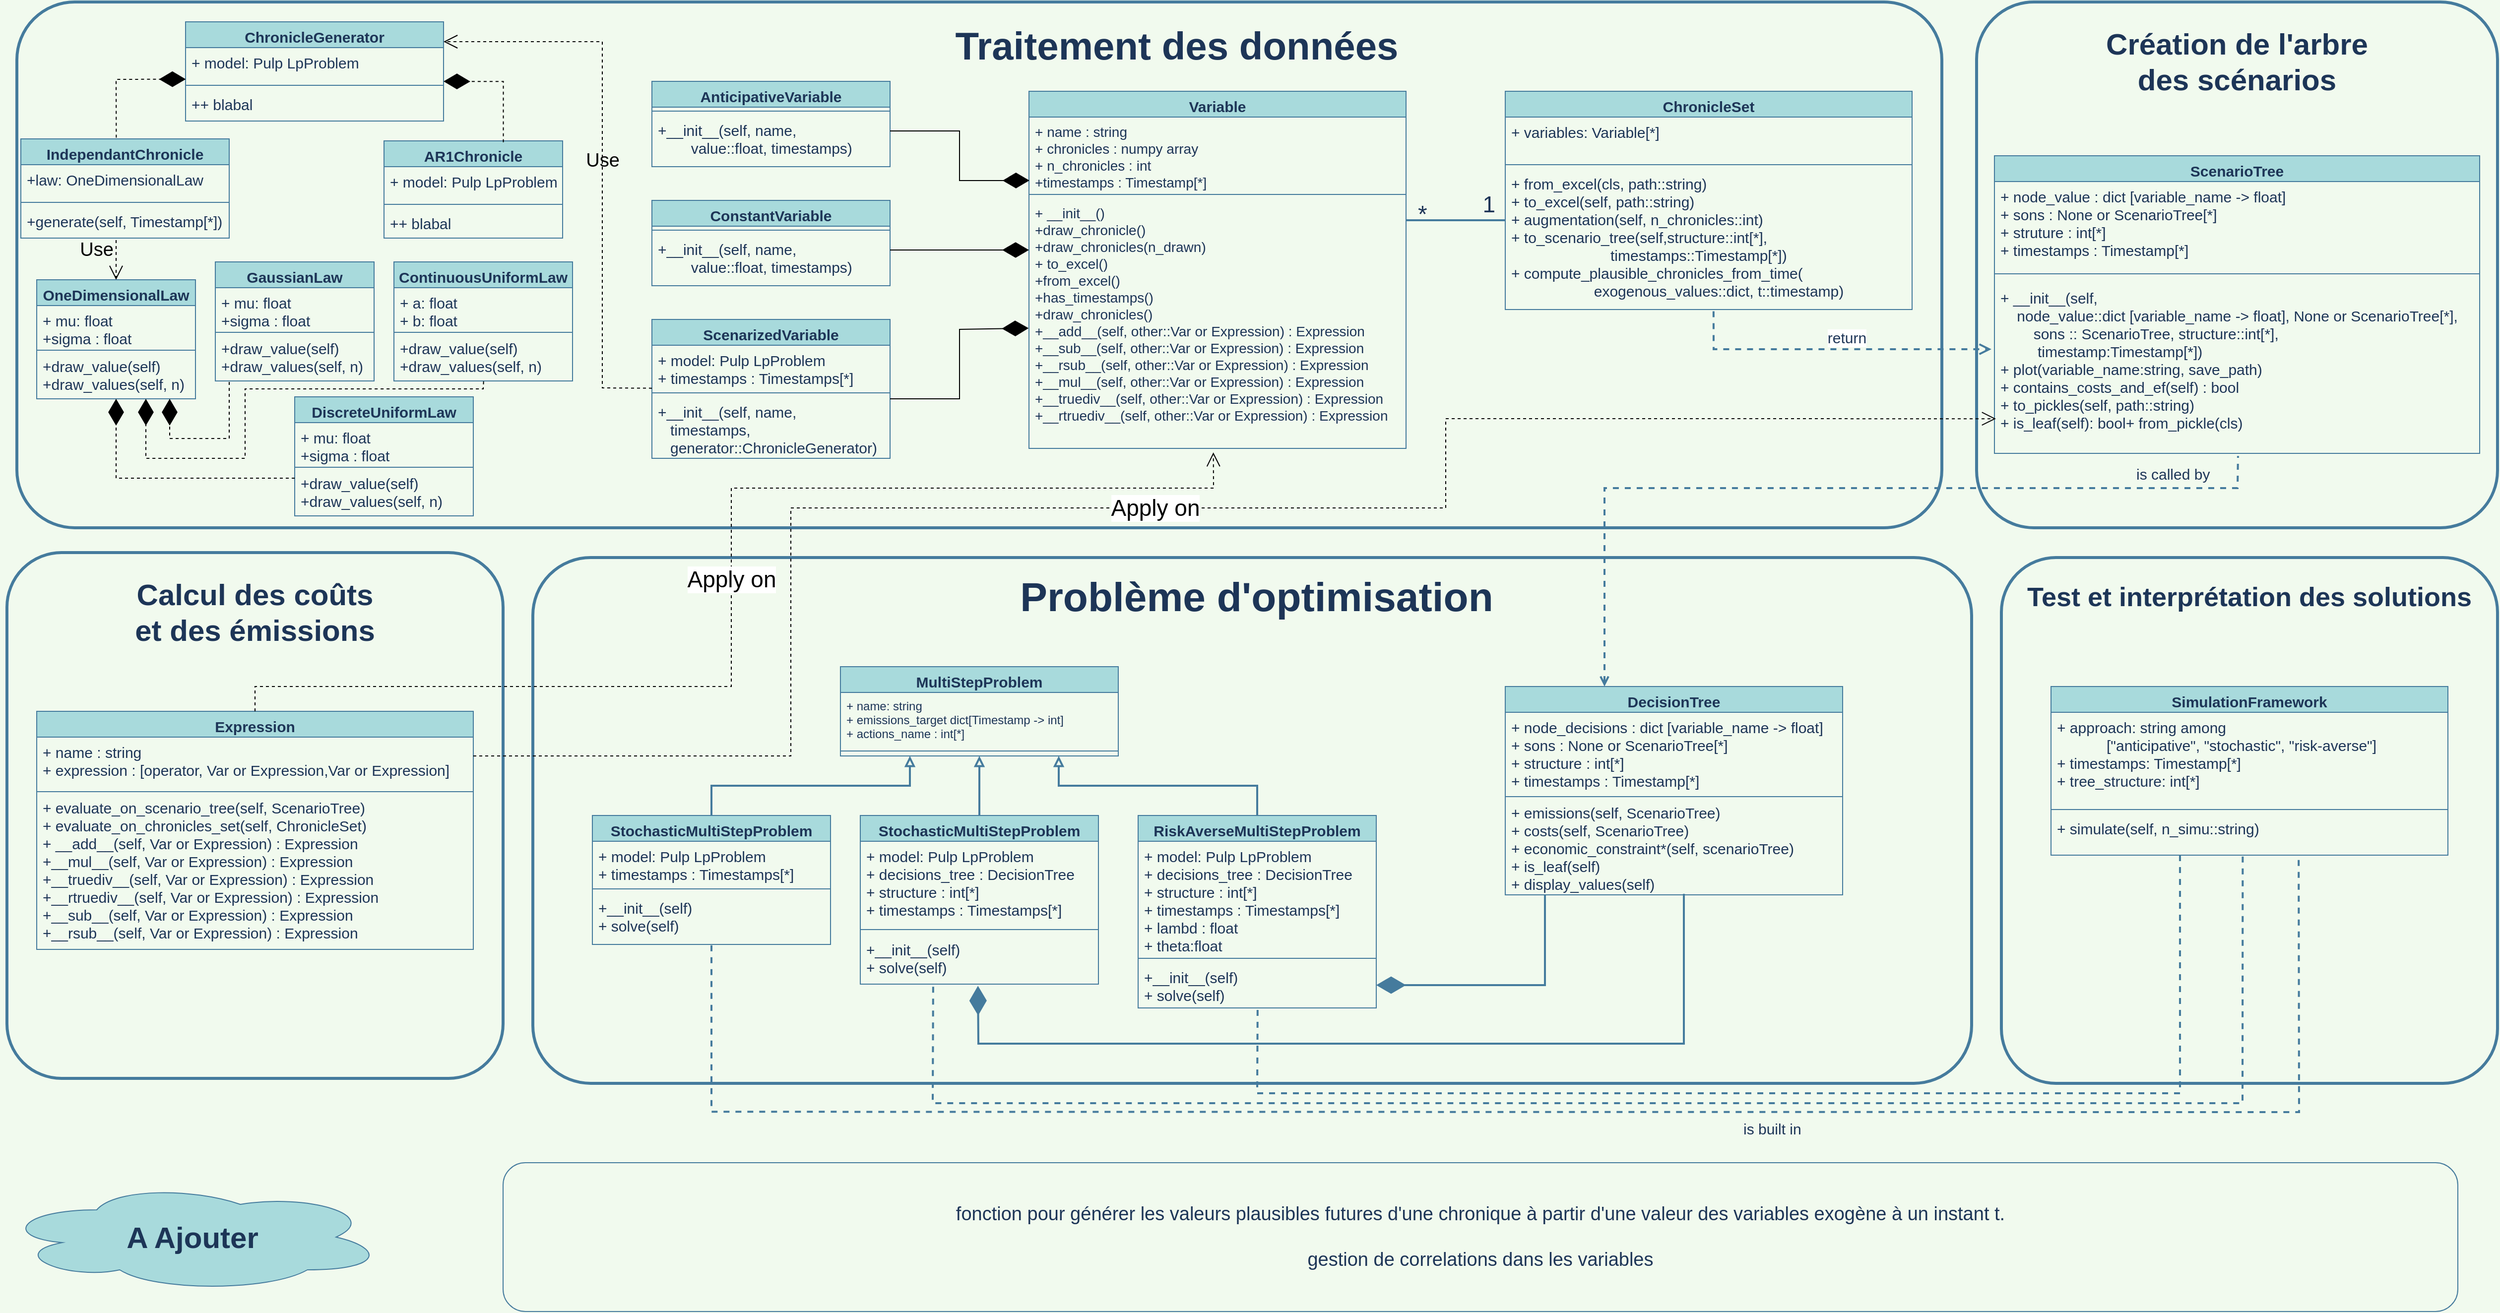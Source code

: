 <mxfile version="20.5.1" type="github">
  <diagram id="YrPUMRgpWzm4Fn-pUq0T" name="Page-1">
    <mxGraphModel dx="4069" dy="1553" grid="1" gridSize="10" guides="1" tooltips="1" connect="1" arrows="1" fold="1" page="1" pageScale="1" pageWidth="827" pageHeight="1169" background="#F1FAEE" math="0" shadow="0">
      <root>
        <mxCell id="0" />
        <mxCell id="1" parent="0" />
        <mxCell id="xvB01QNVO9UyKIm5b7mx-99" value="&lt;div style=&quot;font-size: 19px;&quot;&gt;&lt;font style=&quot;font-size: 19px;&quot;&gt;fonction pour générer les valeurs plausibles futures d&#39;une chronique à partir d&#39;une valeur des variables exogène à un instant t.&lt;/font&gt;&lt;/div&gt;&lt;div style=&quot;font-size: 19px;&quot;&gt;&lt;font style=&quot;font-size: 19px;&quot;&gt;&lt;br&gt;&lt;/font&gt;&lt;/div&gt;&lt;div style=&quot;font-size: 19px;&quot;&gt;&lt;font style=&quot;font-size: 19px;&quot;&gt;gestion de correlations dans les variables&lt;br&gt;&lt;/font&gt;&lt;/div&gt;" style="rounded=1;whiteSpace=wrap;html=1;strokeColor=#457B9D;fontSize=15;fontColor=#1D3557;fillColor=none;" parent="1" vertex="1">
          <mxGeometry x="-1140" y="1210" width="1970" height="150" as="geometry" />
        </mxCell>
        <mxCell id="xvB01QNVO9UyKIm5b7mx-77" value="" style="rounded=1;whiteSpace=wrap;html=1;arcSize=11;connectable=0;allowArrows=0;strokeWidth=3;fillColor=none;strokeColor=#457B9D;pointerEvents=0;fontColor=#1D3557;" parent="1" vertex="1">
          <mxGeometry x="-1640" y="595" width="500" height="530" as="geometry" />
        </mxCell>
        <mxCell id="xvB01QNVO9UyKIm5b7mx-73" value="" style="rounded=1;whiteSpace=wrap;html=1;arcSize=11;connectable=0;allowArrows=0;strokeWidth=3;fillColor=none;strokeColor=#457B9D;pointerEvents=0;fontColor=#1D3557;" parent="1" vertex="1">
          <mxGeometry x="-1630" y="40" width="1940" height="530" as="geometry" />
        </mxCell>
        <mxCell id="xvB01QNVO9UyKIm5b7mx-2" value="Variable" style="swimlane;fontStyle=1;align=center;verticalAlign=top;childLayout=stackLayout;horizontal=1;startSize=26;horizontalStack=0;resizeParent=1;resizeParentMax=0;resizeLast=0;collapsible=1;marginBottom=0;fillColor=#A8DADC;strokeColor=#457B9D;fontColor=#1D3557;fontSize=15;" parent="1" vertex="1">
          <mxGeometry x="-610" y="130" width="380" height="360" as="geometry" />
        </mxCell>
        <mxCell id="xvB01QNVO9UyKIm5b7mx-3" value="+ name : string&#xa;+ chronicles : numpy array&#xa;+ n_chronicles : int&#xa;+timestamps : Timestamp[*]&#xa;&#xa;&#xa;" style="text;strokeColor=none;fillColor=none;align=left;verticalAlign=top;spacingLeft=4;spacingRight=4;overflow=hidden;rotatable=0;points=[[0,0.5],[1,0.5]];portConstraint=eastwest;fontSize=14;fontColor=#1D3557;" parent="xvB01QNVO9UyKIm5b7mx-2" vertex="1">
          <mxGeometry y="26" width="380" height="74" as="geometry" />
        </mxCell>
        <mxCell id="xvB01QNVO9UyKIm5b7mx-4" value="" style="line;strokeWidth=1;fillColor=none;align=left;verticalAlign=middle;spacingTop=-1;spacingLeft=3;spacingRight=3;rotatable=0;labelPosition=right;points=[];portConstraint=eastwest;strokeColor=#457B9D;fontColor=#1D3557;labelBackgroundColor=#F1FAEE;" parent="xvB01QNVO9UyKIm5b7mx-2" vertex="1">
          <mxGeometry y="100" width="380" height="8" as="geometry" />
        </mxCell>
        <mxCell id="xvB01QNVO9UyKIm5b7mx-5" value="+ __init__()&#xa;+draw_chronicle()&#xa;+draw_chronicles(n_drawn)&#xa;+ to_excel()&#xa;+from_excel()&#xa;+has_timestamps()&#xa;+draw_chronicles()&#xa;+__add__(self, other::Var or Expression) : Expression&#xa;+__sub__(self, other::Var or Expression) : Expression&#xa;+__rsub__(self, other::Var or Expression) : Expression&#xa;+__mul__(self, other::Var or Expression) : Expression&#xa;+__truediv__(self, other::Var or Expression) : Expression&#xa;+__rtruediv__(self, other::Var or Expression) : Expression&#xa;" style="text;strokeColor=none;fillColor=none;align=left;verticalAlign=top;spacingLeft=4;spacingRight=4;overflow=hidden;rotatable=0;points=[[0,0.5],[1,0.5]];portConstraint=eastwest;fontSize=14;fontColor=#1D3557;" parent="xvB01QNVO9UyKIm5b7mx-2" vertex="1">
          <mxGeometry y="108" width="380" height="252" as="geometry" />
        </mxCell>
        <mxCell id="xvB01QNVO9UyKIm5b7mx-10" value="ScenarioTree" style="swimlane;fontStyle=1;align=center;verticalAlign=top;childLayout=stackLayout;horizontal=1;startSize=26;horizontalStack=0;resizeParent=1;resizeParentMax=0;resizeLast=0;collapsible=1;marginBottom=0;fillColor=#A8DADC;strokeColor=#457B9D;fontColor=#1D3557;fontSize=15;" parent="1" vertex="1">
          <mxGeometry x="363" y="195" width="489" height="300" as="geometry" />
        </mxCell>
        <mxCell id="xvB01QNVO9UyKIm5b7mx-11" value="+ node_value : dict [variable_name -&gt; float]&#xa;+ sons : None or ScenarioTree[*]&#xa;+ struture : int[*]&#xa;+ timestamps : Timestamp[*]&#xa;&#xa;&#xa;" style="text;strokeColor=none;fillColor=none;align=left;verticalAlign=top;spacingLeft=4;spacingRight=4;overflow=hidden;rotatable=0;points=[[0,0.5],[1,0.5]];portConstraint=eastwest;fontColor=#1D3557;fontSize=15;" parent="xvB01QNVO9UyKIm5b7mx-10" vertex="1">
          <mxGeometry y="26" width="489" height="84" as="geometry" />
        </mxCell>
        <mxCell id="xvB01QNVO9UyKIm5b7mx-12" value="" style="line;strokeWidth=1;fillColor=none;align=left;verticalAlign=middle;spacingTop=-1;spacingLeft=3;spacingRight=3;rotatable=0;labelPosition=right;points=[];portConstraint=eastwest;strokeColor=#457B9D;fontColor=#1D3557;labelBackgroundColor=#F1FAEE;" parent="xvB01QNVO9UyKIm5b7mx-10" vertex="1">
          <mxGeometry y="110" width="489" height="18" as="geometry" />
        </mxCell>
        <mxCell id="xvB01QNVO9UyKIm5b7mx-13" value="+ __init__(self, &#xa;    node_value::dict [variable_name -&gt; float], None or ScenarioTree[*],&#xa;        sons :: ScenarioTree, structure::int[*],&#xa;         timestamp:Timestamp[*])&#xa;+ plot(variable_name:string, save_path)&#xa;+ contains_costs_and_ef(self) : bool&#xa;+ to_pickles(self, path::string)&#xa;+ is_leaf(self): bool+ from_pickle(cls)&#xa;" style="text;strokeColor=none;fillColor=none;align=left;verticalAlign=top;spacingLeft=4;spacingRight=4;overflow=hidden;rotatable=0;points=[[0,0.5],[1,0.5]];portConstraint=eastwest;fontColor=#1D3557;fontSize=15;" parent="xvB01QNVO9UyKIm5b7mx-10" vertex="1">
          <mxGeometry y="128" width="489" height="172" as="geometry" />
        </mxCell>
        <mxCell id="xvB01QNVO9UyKIm5b7mx-32" value="Expression" style="swimlane;fontStyle=1;align=center;verticalAlign=top;childLayout=stackLayout;horizontal=1;startSize=26;horizontalStack=0;resizeParent=1;resizeParentMax=0;resizeLast=0;collapsible=1;marginBottom=0;fillColor=#A8DADC;strokeColor=#457B9D;fontColor=#1D3557;fontSize=15;" parent="1" vertex="1">
          <mxGeometry x="-1610" y="755" width="440" height="240" as="geometry" />
        </mxCell>
        <mxCell id="xvB01QNVO9UyKIm5b7mx-33" value="+ name : string&#xa;+ expression : [operator, Var or Expression,Var or Expression]" style="text;strokeColor=none;fillColor=none;align=left;verticalAlign=top;spacingLeft=4;spacingRight=4;overflow=hidden;rotatable=0;points=[[0,0.5],[1,0.5]];portConstraint=eastwest;fontColor=#1D3557;fontSize=15;" parent="xvB01QNVO9UyKIm5b7mx-32" vertex="1">
          <mxGeometry y="26" width="440" height="54" as="geometry" />
        </mxCell>
        <mxCell id="xvB01QNVO9UyKIm5b7mx-34" value="" style="line;strokeWidth=1;fillColor=none;align=left;verticalAlign=middle;spacingTop=-1;spacingLeft=3;spacingRight=3;rotatable=0;labelPosition=right;points=[];portConstraint=eastwest;strokeColor=#457B9D;fontColor=#1D3557;labelBackgroundColor=#F1FAEE;" parent="xvB01QNVO9UyKIm5b7mx-32" vertex="1">
          <mxGeometry y="80" width="440" height="2" as="geometry" />
        </mxCell>
        <mxCell id="xvB01QNVO9UyKIm5b7mx-35" value="+ evaluate_on_scenario_tree(self, ScenarioTree)&#xa;+ evaluate_on_chronicles_set(self, ChronicleSet)&#xa;+ __add__(self, Var or Expression) : Expression&#xa;+__mul__(self, Var or Expression) : Expression&#xa;+__truediv__(self, Var or Expression) : Expression&#xa;+__rtruediv__(self, Var or Expression) : Expression&#xa;+__sub__(self, Var or Expression) : Expression&#xa;+__rsub__(self, Var or Expression) : Expression&#xa;&#xa;&#xa;&#xa;" style="text;strokeColor=none;fillColor=none;align=left;verticalAlign=top;spacingLeft=4;spacingRight=4;overflow=hidden;rotatable=0;points=[[0,0.5],[1,0.5]];portConstraint=eastwest;fontColor=#1D3557;fontSize=15;" parent="xvB01QNVO9UyKIm5b7mx-32" vertex="1">
          <mxGeometry y="82" width="440" height="158" as="geometry" />
        </mxCell>
        <mxCell id="xvB01QNVO9UyKIm5b7mx-41" value="ChronicleSet" style="swimlane;fontStyle=1;align=center;verticalAlign=top;childLayout=stackLayout;horizontal=1;startSize=26;horizontalStack=0;resizeParent=1;resizeParentMax=0;resizeLast=0;collapsible=1;marginBottom=0;fillColor=#A8DADC;strokeColor=#457B9D;fontColor=#1D3557;fontSize=15;" parent="1" vertex="1">
          <mxGeometry x="-130" y="130" width="410" height="220" as="geometry" />
        </mxCell>
        <mxCell id="xvB01QNVO9UyKIm5b7mx-42" value="+ variables: Variable[*]" style="text;strokeColor=none;fillColor=none;align=left;verticalAlign=top;spacingLeft=4;spacingRight=4;overflow=hidden;rotatable=0;points=[[0,0.5],[1,0.5]];portConstraint=eastwest;fontColor=#1D3557;fontSize=15;" parent="xvB01QNVO9UyKIm5b7mx-41" vertex="1">
          <mxGeometry y="26" width="410" height="44" as="geometry" />
        </mxCell>
        <mxCell id="xvB01QNVO9UyKIm5b7mx-43" value="" style="line;strokeWidth=1;fillColor=none;align=left;verticalAlign=middle;spacingTop=-1;spacingLeft=3;spacingRight=3;rotatable=0;labelPosition=right;points=[];portConstraint=eastwest;strokeColor=#457B9D;fontColor=#1D3557;labelBackgroundColor=#F1FAEE;" parent="xvB01QNVO9UyKIm5b7mx-41" vertex="1">
          <mxGeometry y="70" width="410" height="8" as="geometry" />
        </mxCell>
        <mxCell id="xvB01QNVO9UyKIm5b7mx-44" value="+ from_excel(cls, path::string)&#xa;+ to_excel(self, path::string)&#xa;+ augmentation(self, n_chronicles::int)&#xa;+ to_scenario_tree(self,structure::int[*], &#xa;                        timestamps::Timestamp[*])&#xa;+ compute_plausible_chronicles_from_time(&#xa;                    exogenous_values::dict, t::timestamp)&#xa;" style="text;strokeColor=none;fillColor=none;align=left;verticalAlign=top;spacingLeft=4;spacingRight=4;overflow=hidden;rotatable=0;points=[[0,0.5],[1,0.5]];portConstraint=eastwest;fontColor=#1D3557;fontSize=15;" parent="xvB01QNVO9UyKIm5b7mx-41" vertex="1">
          <mxGeometry y="78" width="410" height="142" as="geometry" />
        </mxCell>
        <mxCell id="xvB01QNVO9UyKIm5b7mx-47" value="DecisionTree" style="swimlane;fontStyle=1;align=center;verticalAlign=top;childLayout=stackLayout;horizontal=1;startSize=26;horizontalStack=0;resizeParent=1;resizeParentMax=0;resizeLast=0;collapsible=1;marginBottom=0;fillColor=#A8DADC;strokeColor=#457B9D;fontColor=#1D3557;fontSize=15;" parent="1" vertex="1">
          <mxGeometry x="-130" y="730" width="340" height="210" as="geometry" />
        </mxCell>
        <mxCell id="xvB01QNVO9UyKIm5b7mx-48" value="+ node_decisions : dict [variable_name -&gt; float]&#xa;+ sons : None or ScenarioTree[*]&#xa;+ structure : int[*]&#xa;+ timestamps : Timestamp[*]&#xa;&#xa;&#xa;" style="text;strokeColor=none;fillColor=none;align=left;verticalAlign=top;spacingLeft=4;spacingRight=4;overflow=hidden;rotatable=0;points=[[0,0.5],[1,0.5]];portConstraint=eastwest;fontColor=#1D3557;fontSize=15;" parent="xvB01QNVO9UyKIm5b7mx-47" vertex="1">
          <mxGeometry y="26" width="340" height="84" as="geometry" />
        </mxCell>
        <mxCell id="xvB01QNVO9UyKIm5b7mx-49" value="" style="line;strokeWidth=1;fillColor=none;align=left;verticalAlign=middle;spacingTop=-1;spacingLeft=3;spacingRight=3;rotatable=0;labelPosition=right;points=[];portConstraint=eastwest;strokeColor=#457B9D;fontColor=#1D3557;labelBackgroundColor=#F1FAEE;" parent="xvB01QNVO9UyKIm5b7mx-47" vertex="1">
          <mxGeometry y="110" width="340" height="2" as="geometry" />
        </mxCell>
        <mxCell id="xvB01QNVO9UyKIm5b7mx-50" value="+ emissions(self, ScenarioTree)&#xa;+ costs(self, ScenarioTree)&#xa;+ economic_constraint*(self, scenarioTree)&#xa;+ is_leaf(self)&#xa;+ display_values(self)" style="text;strokeColor=none;fillColor=none;align=left;verticalAlign=top;spacingLeft=4;spacingRight=4;overflow=hidden;rotatable=0;points=[[0,0.5],[1,0.5]];portConstraint=eastwest;fontColor=#1D3557;fontSize=15;" parent="xvB01QNVO9UyKIm5b7mx-47" vertex="1">
          <mxGeometry y="112" width="340" height="98" as="geometry" />
        </mxCell>
        <mxCell id="xvB01QNVO9UyKIm5b7mx-53" value="MultiStepProblem" style="swimlane;fontStyle=1;align=center;verticalAlign=top;childLayout=stackLayout;horizontal=1;startSize=26;horizontalStack=0;resizeParent=1;resizeParentMax=0;resizeLast=0;collapsible=1;marginBottom=0;fillColor=#A8DADC;strokeColor=#457B9D;fontColor=#1D3557;fontSize=15;" parent="1" vertex="1">
          <mxGeometry x="-800" y="710" width="280" height="90" as="geometry" />
        </mxCell>
        <mxCell id="xvB01QNVO9UyKIm5b7mx-54" value="+ name: string&#xa;+ emissions_target dict[Timestamp -&gt; int]&#xa;+ actions_name : int[*]&#xa;&#xa;" style="text;strokeColor=none;fillColor=none;align=left;verticalAlign=top;spacingLeft=4;spacingRight=4;overflow=hidden;rotatable=0;points=[[0,0.5],[1,0.5]];portConstraint=eastwest;fontColor=#1D3557;" parent="xvB01QNVO9UyKIm5b7mx-53" vertex="1">
          <mxGeometry y="26" width="280" height="54" as="geometry" />
        </mxCell>
        <mxCell id="xvB01QNVO9UyKIm5b7mx-55" value="" style="line;strokeWidth=1;fillColor=none;align=left;verticalAlign=middle;spacingTop=-1;spacingLeft=3;spacingRight=3;rotatable=0;labelPosition=right;points=[];portConstraint=eastwest;strokeColor=#457B9D;fontColor=#1D3557;labelBackgroundColor=#F1FAEE;" parent="xvB01QNVO9UyKIm5b7mx-53" vertex="1">
          <mxGeometry y="80" width="280" height="10" as="geometry" />
        </mxCell>
        <mxCell id="xvB01QNVO9UyKIm5b7mx-57" value="StochasticMultiStepProblem" style="swimlane;fontStyle=1;align=center;verticalAlign=top;childLayout=stackLayout;horizontal=1;startSize=26;horizontalStack=0;resizeParent=1;resizeParentMax=0;resizeLast=0;collapsible=1;marginBottom=0;fillColor=#A8DADC;strokeColor=#457B9D;fontColor=#1D3557;fontSize=15;" parent="1" vertex="1">
          <mxGeometry x="-1050" y="860" width="240" height="130" as="geometry" />
        </mxCell>
        <mxCell id="xvB01QNVO9UyKIm5b7mx-58" value="+ model: Pulp LpProblem&#xa;+ timestamps : Timestamps[*]" style="text;strokeColor=none;fillColor=none;align=left;verticalAlign=top;spacingLeft=4;spacingRight=4;overflow=hidden;rotatable=0;points=[[0,0.5],[1,0.5]];portConstraint=eastwest;fontColor=#1D3557;fontSize=15;" parent="xvB01QNVO9UyKIm5b7mx-57" vertex="1">
          <mxGeometry y="26" width="240" height="44" as="geometry" />
        </mxCell>
        <mxCell id="xvB01QNVO9UyKIm5b7mx-59" value="" style="line;strokeWidth=1;fillColor=none;align=left;verticalAlign=middle;spacingTop=-1;spacingLeft=3;spacingRight=3;rotatable=0;labelPosition=right;points=[];portConstraint=eastwest;strokeColor=#457B9D;fontColor=#1D3557;labelBackgroundColor=#F1FAEE;" parent="xvB01QNVO9UyKIm5b7mx-57" vertex="1">
          <mxGeometry y="70" width="240" height="8" as="geometry" />
        </mxCell>
        <mxCell id="xvB01QNVO9UyKIm5b7mx-60" value="+__init__(self)&#xa;+ solve(self)&#xa;&#xa;&#xa;" style="text;strokeColor=none;fillColor=none;align=left;verticalAlign=top;spacingLeft=4;spacingRight=4;overflow=hidden;rotatable=0;points=[[0,0.5],[1,0.5]];portConstraint=eastwest;fontColor=#1D3557;fontSize=15;" parent="xvB01QNVO9UyKIm5b7mx-57" vertex="1">
          <mxGeometry y="78" width="240" height="52" as="geometry" />
        </mxCell>
        <mxCell id="xvB01QNVO9UyKIm5b7mx-61" value="StochasticMultiStepProblem" style="swimlane;fontStyle=1;align=center;verticalAlign=top;childLayout=stackLayout;horizontal=1;startSize=26;horizontalStack=0;resizeParent=1;resizeParentMax=0;resizeLast=0;collapsible=1;marginBottom=0;fillColor=#A8DADC;strokeColor=#457B9D;fontColor=#1D3557;fontSize=15;" parent="1" vertex="1">
          <mxGeometry x="-780" y="860" width="240" height="170" as="geometry" />
        </mxCell>
        <mxCell id="xvB01QNVO9UyKIm5b7mx-62" value="+ model: Pulp LpProblem&#xa;+ decisions_tree : DecisionTree&#xa;+ structure : int[*]&#xa;+ timestamps : Timestamps[*]&#xa;&#xa;" style="text;strokeColor=none;fillColor=none;align=left;verticalAlign=top;spacingLeft=4;spacingRight=4;overflow=hidden;rotatable=0;points=[[0,0.5],[1,0.5]];portConstraint=eastwest;fontColor=#1D3557;fontSize=15;" parent="xvB01QNVO9UyKIm5b7mx-61" vertex="1">
          <mxGeometry y="26" width="240" height="84" as="geometry" />
        </mxCell>
        <mxCell id="xvB01QNVO9UyKIm5b7mx-63" value="" style="line;strokeWidth=1;fillColor=none;align=left;verticalAlign=middle;spacingTop=-1;spacingLeft=3;spacingRight=3;rotatable=0;labelPosition=right;points=[];portConstraint=eastwest;strokeColor=#457B9D;fontColor=#1D3557;labelBackgroundColor=#F1FAEE;" parent="xvB01QNVO9UyKIm5b7mx-61" vertex="1">
          <mxGeometry y="110" width="240" height="10" as="geometry" />
        </mxCell>
        <mxCell id="xvB01QNVO9UyKIm5b7mx-64" value="+__init__(self)&#xa;+ solve(self)&#xa;" style="text;strokeColor=none;fillColor=none;align=left;verticalAlign=top;spacingLeft=4;spacingRight=4;overflow=hidden;rotatable=0;points=[[0,0.5],[1,0.5]];portConstraint=eastwest;fontColor=#1D3557;fontSize=15;" parent="xvB01QNVO9UyKIm5b7mx-61" vertex="1">
          <mxGeometry y="120" width="240" height="50" as="geometry" />
        </mxCell>
        <mxCell id="xvB01QNVO9UyKIm5b7mx-65" value="RiskAverseMultiStepProblem" style="swimlane;fontStyle=1;align=center;verticalAlign=top;childLayout=stackLayout;horizontal=1;startSize=26;horizontalStack=0;resizeParent=1;resizeParentMax=0;resizeLast=0;collapsible=1;marginBottom=0;fillColor=#A8DADC;strokeColor=#457B9D;fontColor=#1D3557;fontSize=15;" parent="1" vertex="1">
          <mxGeometry x="-500" y="860" width="240" height="194" as="geometry" />
        </mxCell>
        <mxCell id="xvB01QNVO9UyKIm5b7mx-66" value="+ model: Pulp LpProblem&#xa;+ decisions_tree : DecisionTree&#xa;+ structure : int[*]&#xa;+ timestamps : Timestamps[*]&#xa;+ lambd : float&#xa;+ theta:float&#xa;&#xa;&#xa;&#xa;&#xa;" style="text;strokeColor=none;fillColor=none;align=left;verticalAlign=top;spacingLeft=4;spacingRight=4;overflow=hidden;rotatable=0;points=[[0,0.5],[1,0.5]];portConstraint=eastwest;fontColor=#1D3557;fontSize=15;" parent="xvB01QNVO9UyKIm5b7mx-65" vertex="1">
          <mxGeometry y="26" width="240" height="114" as="geometry" />
        </mxCell>
        <mxCell id="xvB01QNVO9UyKIm5b7mx-67" value="" style="line;strokeWidth=1;fillColor=none;align=left;verticalAlign=middle;spacingTop=-1;spacingLeft=3;spacingRight=3;rotatable=0;labelPosition=right;points=[];portConstraint=eastwest;strokeColor=#457B9D;fontColor=#1D3557;labelBackgroundColor=#F1FAEE;" parent="xvB01QNVO9UyKIm5b7mx-65" vertex="1">
          <mxGeometry y="140" width="240" height="8" as="geometry" />
        </mxCell>
        <mxCell id="xvB01QNVO9UyKIm5b7mx-68" value="+__init__(self)&#xa;+ solve(self)&#xa;&#xa;&#xa;&#xa;&#xa;" style="text;strokeColor=none;fillColor=none;align=left;verticalAlign=top;spacingLeft=4;spacingRight=4;overflow=hidden;rotatable=0;points=[[0,0.5],[1,0.5]];portConstraint=eastwest;fontColor=#1D3557;fontSize=15;" parent="xvB01QNVO9UyKIm5b7mx-65" vertex="1">
          <mxGeometry y="148" width="240" height="46" as="geometry" />
        </mxCell>
        <mxCell id="xvB01QNVO9UyKIm5b7mx-69" value="SimulationFramework" style="swimlane;fontStyle=1;align=center;verticalAlign=top;childLayout=stackLayout;horizontal=1;startSize=26;horizontalStack=0;resizeParent=1;resizeParentMax=0;resizeLast=0;collapsible=1;marginBottom=0;fillColor=#A8DADC;strokeColor=#457B9D;fontColor=#1D3557;fontSize=15;" parent="1" vertex="1">
          <mxGeometry x="420" y="730" width="400" height="170" as="geometry" />
        </mxCell>
        <mxCell id="xvB01QNVO9UyKIm5b7mx-70" value="+ approach: string among &#xa;            [&quot;anticipative&quot;, &quot;stochastic&quot;, &quot;risk-averse&quot;]&#xa;+ timestamps: Timestamp[*]&#xa;+ tree_structure: int[*] &#xa;" style="text;strokeColor=none;fillColor=none;align=left;verticalAlign=top;spacingLeft=4;spacingRight=4;overflow=hidden;rotatable=0;points=[[0,0.5],[1,0.5]];portConstraint=eastwest;fontColor=#1D3557;fontSize=15;" parent="xvB01QNVO9UyKIm5b7mx-69" vertex="1">
          <mxGeometry y="26" width="400" height="94" as="geometry" />
        </mxCell>
        <mxCell id="xvB01QNVO9UyKIm5b7mx-71" value="" style="line;strokeWidth=1;fillColor=none;align=left;verticalAlign=middle;spacingTop=-1;spacingLeft=3;spacingRight=3;rotatable=0;labelPosition=right;points=[];portConstraint=eastwest;strokeColor=#457B9D;fontColor=#1D3557;labelBackgroundColor=#F1FAEE;" parent="xvB01QNVO9UyKIm5b7mx-69" vertex="1">
          <mxGeometry y="120" width="400" height="8" as="geometry" />
        </mxCell>
        <mxCell id="xvB01QNVO9UyKIm5b7mx-72" value="+ simulate(self, n_simu::string)&#xa;" style="text;strokeColor=none;fillColor=none;align=left;verticalAlign=top;spacingLeft=4;spacingRight=4;overflow=hidden;rotatable=0;points=[[0,0.5],[1,0.5]];portConstraint=eastwest;fontColor=#1D3557;fontSize=15;" parent="xvB01QNVO9UyKIm5b7mx-69" vertex="1">
          <mxGeometry y="128" width="400" height="42" as="geometry" />
        </mxCell>
        <mxCell id="xvB01QNVO9UyKIm5b7mx-74" value="&lt;font style=&quot;font-size: 39px;&quot;&gt;&lt;b&gt;&lt;font style=&quot;font-size: 39px;&quot;&gt;Traitement des données&lt;/font&gt;&lt;/b&gt;&lt;/font&gt;" style="text;html=1;strokeColor=none;fillColor=none;align=center;verticalAlign=middle;whiteSpace=wrap;rounded=0;strokeWidth=3;fontColor=#1D3557;" parent="1" vertex="1">
          <mxGeometry x="-1026" y="70" width="1130" height="30" as="geometry" />
        </mxCell>
        <mxCell id="xvB01QNVO9UyKIm5b7mx-75" value="" style="rounded=1;whiteSpace=wrap;html=1;arcSize=11;connectable=0;allowArrows=0;strokeWidth=3;fillColor=none;strokeColor=#457B9D;pointerEvents=0;fontColor=#1D3557;" parent="1" vertex="1">
          <mxGeometry x="345" y="40" width="525" height="530" as="geometry" />
        </mxCell>
        <mxCell id="xvB01QNVO9UyKIm5b7mx-76" value="&lt;div style=&quot;font-size: 30px;&quot;&gt;&lt;font style=&quot;font-size: 30px;&quot;&gt;&lt;b&gt;&lt;font style=&quot;font-size: 30px;&quot;&gt;Création de l&#39;arbre&lt;/font&gt;&lt;/b&gt;&lt;/font&gt;&lt;/div&gt;&lt;div style=&quot;font-size: 30px;&quot;&gt;&lt;font style=&quot;font-size: 30px;&quot;&gt;&lt;b&gt;&lt;font style=&quot;font-size: 30px;&quot;&gt;des scénarios&lt;br&gt;&lt;/font&gt;&lt;/b&gt;&lt;/font&gt;&lt;/div&gt;" style="text;html=1;strokeColor=none;fillColor=none;align=center;verticalAlign=middle;whiteSpace=wrap;rounded=0;strokeWidth=3;fontColor=#1D3557;" parent="1" vertex="1">
          <mxGeometry x="345" y="60" width="525" height="80" as="geometry" />
        </mxCell>
        <mxCell id="xvB01QNVO9UyKIm5b7mx-78" value="&lt;div&gt;&lt;font style=&quot;font-size: 30px;&quot;&gt;&lt;b&gt;Calcul des coûts &lt;br&gt;&lt;/b&gt;&lt;/font&gt;&lt;/div&gt;&lt;div&gt;&lt;font style=&quot;font-size: 30px;&quot;&gt;&lt;b&gt;et des émissions&lt;/b&gt;&lt;/font&gt;&lt;/div&gt;" style="text;html=1;strokeColor=none;fillColor=none;align=center;verticalAlign=middle;whiteSpace=wrap;rounded=0;strokeWidth=3;fontColor=#1D3557;" parent="1" vertex="1">
          <mxGeometry x="-1640" y="615" width="500" height="80" as="geometry" />
        </mxCell>
        <mxCell id="xvB01QNVO9UyKIm5b7mx-79" value="" style="rounded=1;whiteSpace=wrap;html=1;arcSize=11;connectable=0;allowArrows=0;strokeWidth=3;fillColor=none;strokeColor=#457B9D;pointerEvents=0;fontColor=#1D3557;" parent="1" vertex="1">
          <mxGeometry x="-1110" y="600" width="1450" height="530" as="geometry" />
        </mxCell>
        <mxCell id="xvB01QNVO9UyKIm5b7mx-80" value="&lt;div style=&quot;font-size: 41px;&quot;&gt;&lt;font style=&quot;font-size: 41px;&quot;&gt;&lt;b&gt;&lt;font style=&quot;font-size: 41px;&quot;&gt;Problème d&#39;optimisation&lt;br&gt;&lt;/font&gt;&lt;/b&gt;&lt;/font&gt;&lt;/div&gt;" style="text;html=1;strokeColor=none;fillColor=none;align=center;verticalAlign=middle;whiteSpace=wrap;rounded=0;strokeWidth=3;fontColor=#1D3557;" parent="1" vertex="1">
          <mxGeometry x="-1100" y="600" width="1438.5" height="80" as="geometry" />
        </mxCell>
        <mxCell id="xvB01QNVO9UyKIm5b7mx-81" value="" style="rounded=1;whiteSpace=wrap;html=1;arcSize=11;connectable=0;allowArrows=0;strokeWidth=3;fillColor=none;strokeColor=#457B9D;pointerEvents=0;fontColor=#1D3557;" parent="1" vertex="1">
          <mxGeometry x="370" y="600" width="500" height="530" as="geometry" />
        </mxCell>
        <mxCell id="xvB01QNVO9UyKIm5b7mx-86" value="&lt;font style=&quot;font-size: 27px;&quot;&gt;&lt;b&gt;Test et interprétation des solutions&lt;/b&gt;&lt;/font&gt;" style="text;html=1;strokeColor=none;fillColor=none;align=center;verticalAlign=middle;whiteSpace=wrap;rounded=0;strokeWidth=3;fontColor=#1D3557;" parent="1" vertex="1">
          <mxGeometry x="370" y="600" width="500" height="80" as="geometry" />
        </mxCell>
        <mxCell id="xvB01QNVO9UyKIm5b7mx-95" value="&lt;font style=&quot;font-size: 30px;&quot;&gt;&lt;b&gt;A Ajouter&lt;/b&gt;&lt;/font&gt;" style="ellipse;shape=cloud;whiteSpace=wrap;html=1;strokeColor=#457B9D;fontSize=15;fontColor=#1D3557;fillColor=#A8DADC;" parent="1" vertex="1">
          <mxGeometry x="-1646" y="1230" width="386" height="110" as="geometry" />
        </mxCell>
        <mxCell id="xvB01QNVO9UyKIm5b7mx-119" value="" style="endArrow=block;html=1;rounded=0;strokeColor=#457B9D;fontSize=15;fontColor=#1D3557;fillColor=#A8DADC;entryX=0.25;entryY=1;entryDx=0;entryDy=0;endFill=0;strokeWidth=2;" parent="1" target="xvB01QNVO9UyKIm5b7mx-53" edge="1">
          <mxGeometry width="50" height="50" relative="1" as="geometry">
            <mxPoint x="-930" y="860" as="sourcePoint" />
            <mxPoint x="-880" y="810" as="targetPoint" />
            <Array as="points">
              <mxPoint x="-930" y="830" />
              <mxPoint x="-730" y="830" />
            </Array>
          </mxGeometry>
        </mxCell>
        <mxCell id="xvB01QNVO9UyKIm5b7mx-121" value="" style="endArrow=block;html=1;rounded=0;strokeColor=#457B9D;fontSize=15;fontColor=#1D3557;fillColor=#A8DADC;entryX=0.5;entryY=1;entryDx=0;entryDy=0;endFill=0;strokeWidth=2;" parent="1" target="xvB01QNVO9UyKIm5b7mx-53" edge="1">
          <mxGeometry width="50" height="50" relative="1" as="geometry">
            <mxPoint x="-660" y="860" as="sourcePoint" />
            <mxPoint x="-610" y="810" as="targetPoint" />
          </mxGeometry>
        </mxCell>
        <mxCell id="xvB01QNVO9UyKIm5b7mx-122" value="" style="endArrow=block;html=1;rounded=0;strokeColor=#457B9D;fontSize=15;fontColor=#1D3557;fillColor=#A8DADC;entryX=0.25;entryY=1;entryDx=0;entryDy=0;endFill=0;strokeWidth=2;" parent="1" edge="1">
          <mxGeometry width="50" height="50" relative="1" as="geometry">
            <mxPoint x="-380" y="860" as="sourcePoint" />
            <mxPoint x="-580" y="800" as="targetPoint" />
            <Array as="points">
              <mxPoint x="-380" y="830" />
              <mxPoint x="-580" y="830" />
            </Array>
          </mxGeometry>
        </mxCell>
        <mxCell id="xvB01QNVO9UyKIm5b7mx-125" value="&lt;div align=&quot;center&quot;&gt;&lt;span style=&quot;background-color: transparent;&quot;&gt;return&lt;/span&gt;&lt;/div&gt;" style="html=1;verticalAlign=bottom;endArrow=open;dashed=1;endSize=8;rounded=0;strokeColor=#457B9D;strokeWidth=2;fontSize=15;fontColor=#1D3557;fillColor=#A8DADC;exitX=0.512;exitY=1.012;exitDx=0;exitDy=0;exitPerimeter=0;endFill=1;startFill=1;align=center;" parent="1" source="xvB01QNVO9UyKIm5b7mx-44" edge="1">
          <mxGeometry x="0.083" relative="1" as="geometry">
            <mxPoint x="660" y="650" as="sourcePoint" />
            <mxPoint x="360" y="390" as="targetPoint" />
            <Array as="points">
              <mxPoint x="80" y="390" />
            </Array>
            <mxPoint as="offset" />
          </mxGeometry>
        </mxCell>
        <mxCell id="xvB01QNVO9UyKIm5b7mx-130" value="" style="endArrow=none;html=1;edgeStyle=orthogonalEdgeStyle;rounded=0;labelBackgroundColor=none;strokeColor=#457B9D;strokeWidth=2;fontSize=15;fontColor=#1D3557;fillColor=#A8DADC;" parent="1" edge="1">
          <mxGeometry relative="1" as="geometry">
            <mxPoint x="-230" y="260" as="sourcePoint" />
            <mxPoint x="-130" y="260" as="targetPoint" />
          </mxGeometry>
        </mxCell>
        <mxCell id="xvB01QNVO9UyKIm5b7mx-131" value="&lt;font style=&quot;font-size: 24px;&quot;&gt;*&lt;/font&gt;" style="edgeLabel;resizable=0;html=1;align=left;verticalAlign=bottom;strokeColor=#457B9D;fontSize=15;fontColor=#1D3557;fillColor=none;labelBackgroundColor=none;" parent="xvB01QNVO9UyKIm5b7mx-130" connectable="0" vertex="1">
          <mxGeometry x="-1" relative="1" as="geometry">
            <mxPoint x="10" y="10" as="offset" />
          </mxGeometry>
        </mxCell>
        <mxCell id="xvB01QNVO9UyKIm5b7mx-132" value="&lt;font style=&quot;font-size: 23px;&quot;&gt;1&lt;/font&gt;" style="edgeLabel;resizable=0;html=1;align=right;verticalAlign=bottom;strokeColor=#457B9D;fontSize=15;fontColor=#1D3557;fillColor=none;labelBackgroundColor=none;" parent="xvB01QNVO9UyKIm5b7mx-130" connectable="0" vertex="1">
          <mxGeometry x="1" relative="1" as="geometry">
            <mxPoint x="-10" as="offset" />
          </mxGeometry>
        </mxCell>
        <mxCell id="xvB01QNVO9UyKIm5b7mx-144" value="" style="endArrow=none;dashed=1;html=1;rounded=0;labelBackgroundColor=#ffffff;strokeColor=#457B9D;strokeWidth=2;fontSize=9;fontColor=#1D3557;fillColor=#A8DADC;entryX=0.502;entryY=1.015;entryDx=0;entryDy=0;entryPerimeter=0;endFill=0;startArrow=open;startFill=0;" parent="1" target="xvB01QNVO9UyKIm5b7mx-13" edge="1">
          <mxGeometry width="50" height="50" relative="1" as="geometry">
            <mxPoint x="-30" y="730" as="sourcePoint" />
            <mxPoint x="30" y="640" as="targetPoint" />
            <Array as="points">
              <mxPoint x="-30" y="530" />
              <mxPoint x="608" y="530" />
            </Array>
          </mxGeometry>
        </mxCell>
        <mxCell id="xvB01QNVO9UyKIm5b7mx-145" value="is called by" style="text;strokeColor=none;fillColor=none;align=left;verticalAlign=middle;spacingLeft=4;spacingRight=4;overflow=hidden;points=[[0,0.5],[1,0.5]];portConstraint=eastwest;rotatable=0;labelBackgroundColor=none;fontSize=15;fontColor=#1D3557;" parent="1" vertex="1">
          <mxGeometry x="500" y="500" width="100" height="30" as="geometry" />
        </mxCell>
        <mxCell id="xvB01QNVO9UyKIm5b7mx-146" value="" style="endArrow=diamondThin;endFill=1;endSize=24;html=1;rounded=0;labelBackgroundColor=#ffffff;strokeColor=#457B9D;strokeWidth=2;fontSize=15;fontColor=#1D3557;fillColor=#A8DADC;entryX=1;entryY=0.5;entryDx=0;entryDy=0;" parent="1" target="xvB01QNVO9UyKIm5b7mx-68" edge="1">
          <mxGeometry width="160" relative="1" as="geometry">
            <mxPoint x="-90" y="940" as="sourcePoint" />
            <mxPoint x="150" y="970" as="targetPoint" />
            <Array as="points">
              <mxPoint x="-90" y="1031" />
            </Array>
          </mxGeometry>
        </mxCell>
        <mxCell id="xvB01QNVO9UyKIm5b7mx-147" value="" style="endArrow=diamondThin;endFill=1;endSize=24;html=1;rounded=0;labelBackgroundColor=#ffffff;strokeColor=#457B9D;strokeWidth=2;fontSize=15;fontColor=#1D3557;fillColor=#A8DADC;entryX=0.494;entryY=1.034;entryDx=0;entryDy=0;entryPerimeter=0;" parent="1" target="xvB01QNVO9UyKIm5b7mx-64" edge="1">
          <mxGeometry width="160" relative="1" as="geometry">
            <mxPoint x="50" y="939" as="sourcePoint" />
            <mxPoint x="-120" y="1030" as="targetPoint" />
            <Array as="points">
              <mxPoint x="50" y="1090" />
              <mxPoint x="-661" y="1090" />
            </Array>
          </mxGeometry>
        </mxCell>
        <mxCell id="xvB01QNVO9UyKIm5b7mx-149" value="" style="endArrow=none;dashed=1;html=1;rounded=0;labelBackgroundColor=#ffffff;strokeColor=#457B9D;strokeWidth=2;fontSize=15;fontColor=#1D3557;fillColor=#A8DADC;exitX=0.483;exitY=1.032;exitDx=0;exitDy=0;exitPerimeter=0;entryX=0.306;entryY=1.027;entryDx=0;entryDy=0;entryPerimeter=0;" parent="1" source="xvB01QNVO9UyKIm5b7mx-72" target="xvB01QNVO9UyKIm5b7mx-64" edge="1">
          <mxGeometry width="50" height="50" relative="1" as="geometry">
            <mxPoint x="560" y="1130" as="sourcePoint" />
            <mxPoint x="-970" y="1160" as="targetPoint" />
            <Array as="points">
              <mxPoint x="613" y="1150" />
              <mxPoint x="-707" y="1150" />
            </Array>
          </mxGeometry>
        </mxCell>
        <mxCell id="xvB01QNVO9UyKIm5b7mx-150" value="" style="endArrow=none;dashed=1;html=1;rounded=0;labelBackgroundColor=#ffffff;strokeColor=#457B9D;strokeWidth=2;fontSize=15;fontColor=#1D3557;fillColor=#A8DADC;exitX=0.624;exitY=1.115;exitDx=0;exitDy=0;exitPerimeter=0;" parent="1" source="xvB01QNVO9UyKIm5b7mx-72" edge="1">
          <mxGeometry width="50" height="50" relative="1" as="geometry">
            <mxPoint x="613.2" y="900.004" as="sourcePoint" />
            <mxPoint x="-930" y="988.66" as="targetPoint" />
            <Array as="points">
              <mxPoint x="670" y="1159" />
              <mxPoint x="-930" y="1158.66" />
            </Array>
          </mxGeometry>
        </mxCell>
        <mxCell id="xvB01QNVO9UyKIm5b7mx-152" value="" style="endArrow=none;dashed=1;html=1;rounded=0;labelBackgroundColor=#ffffff;strokeColor=#457B9D;strokeWidth=2;fontSize=15;fontColor=#1D3557;fillColor=#A8DADC;exitX=0.325;exitY=1;exitDx=0;exitDy=0;exitPerimeter=0;entryX=0.306;entryY=1.027;entryDx=0;entryDy=0;entryPerimeter=0;" parent="1" source="xvB01QNVO9UyKIm5b7mx-72" edge="1">
          <mxGeometry width="50" height="50" relative="1" as="geometry">
            <mxPoint x="940.2" y="920.004" as="sourcePoint" />
            <mxPoint x="-379.56" y="1050.01" as="targetPoint" />
            <Array as="points">
              <mxPoint x="550" y="1140" />
              <mxPoint x="-380" y="1140" />
            </Array>
          </mxGeometry>
        </mxCell>
        <mxCell id="xvB01QNVO9UyKIm5b7mx-153" value="is built in" style="text;strokeColor=none;fillColor=none;align=left;verticalAlign=middle;spacingLeft=4;spacingRight=4;overflow=hidden;points=[[0,0.5],[1,0.5]];portConstraint=eastwest;rotatable=0;labelBackgroundColor=none;fontSize=15;fontColor=#1D3557;" parent="1" vertex="1">
          <mxGeometry x="104" y="1160" width="80" height="30" as="geometry" />
        </mxCell>
        <mxCell id="4RM4NR4GC0Qe-5DVOWCv-5" value="ConstantVariable" style="swimlane;fontStyle=1;align=center;verticalAlign=top;childLayout=stackLayout;horizontal=1;startSize=26;horizontalStack=0;resizeParent=1;resizeParentMax=0;resizeLast=0;collapsible=1;marginBottom=0;fillColor=#A8DADC;strokeColor=#457B9D;fontColor=#1D3557;fontSize=15;" vertex="1" parent="1">
          <mxGeometry x="-990" y="240" width="240" height="86" as="geometry" />
        </mxCell>
        <mxCell id="4RM4NR4GC0Qe-5DVOWCv-7" value="" style="line;strokeWidth=1;fillColor=none;align=left;verticalAlign=middle;spacingTop=-1;spacingLeft=3;spacingRight=3;rotatable=0;labelPosition=right;points=[];portConstraint=eastwest;strokeColor=#457B9D;fontColor=#1D3557;labelBackgroundColor=#F1FAEE;" vertex="1" parent="4RM4NR4GC0Qe-5DVOWCv-5">
          <mxGeometry y="26" width="240" height="8" as="geometry" />
        </mxCell>
        <mxCell id="4RM4NR4GC0Qe-5DVOWCv-8" value="+__init__(self, name, &#xa;        value::float, timestamps)" style="text;strokeColor=none;fillColor=none;align=left;verticalAlign=top;spacingLeft=4;spacingRight=4;overflow=hidden;rotatable=0;points=[[0,0.5],[1,0.5]];portConstraint=eastwest;fontColor=#1D3557;fontSize=15;" vertex="1" parent="4RM4NR4GC0Qe-5DVOWCv-5">
          <mxGeometry y="34" width="240" height="52" as="geometry" />
        </mxCell>
        <mxCell id="4RM4NR4GC0Qe-5DVOWCv-12" value="AnticipativeVariable" style="swimlane;fontStyle=1;align=center;verticalAlign=top;childLayout=stackLayout;horizontal=1;startSize=26;horizontalStack=0;resizeParent=1;resizeParentMax=0;resizeLast=0;collapsible=1;marginBottom=0;fillColor=#A8DADC;strokeColor=#457B9D;fontColor=#1D3557;fontSize=15;" vertex="1" parent="1">
          <mxGeometry x="-990" y="120" width="240" height="86" as="geometry" />
        </mxCell>
        <mxCell id="4RM4NR4GC0Qe-5DVOWCv-13" value="" style="line;strokeWidth=1;fillColor=none;align=left;verticalAlign=middle;spacingTop=-1;spacingLeft=3;spacingRight=3;rotatable=0;labelPosition=right;points=[];portConstraint=eastwest;strokeColor=#457B9D;fontColor=#1D3557;labelBackgroundColor=#F1FAEE;" vertex="1" parent="4RM4NR4GC0Qe-5DVOWCv-12">
          <mxGeometry y="26" width="240" height="8" as="geometry" />
        </mxCell>
        <mxCell id="4RM4NR4GC0Qe-5DVOWCv-14" value="+__init__(self, name, &#xa;        value::float, timestamps)" style="text;strokeColor=none;fillColor=none;align=left;verticalAlign=top;spacingLeft=4;spacingRight=4;overflow=hidden;rotatable=0;points=[[0,0.5],[1,0.5]];portConstraint=eastwest;fontColor=#1D3557;fontSize=15;" vertex="1" parent="4RM4NR4GC0Qe-5DVOWCv-12">
          <mxGeometry y="34" width="240" height="52" as="geometry" />
        </mxCell>
        <mxCell id="4RM4NR4GC0Qe-5DVOWCv-15" value="ScenarizedVariable" style="swimlane;fontStyle=1;align=center;verticalAlign=top;childLayout=stackLayout;horizontal=1;startSize=26;horizontalStack=0;resizeParent=1;resizeParentMax=0;resizeLast=0;collapsible=1;marginBottom=0;fillColor=#A8DADC;strokeColor=#457B9D;fontColor=#1D3557;fontSize=15;" vertex="1" parent="1">
          <mxGeometry x="-990" y="360" width="240" height="140" as="geometry" />
        </mxCell>
        <mxCell id="4RM4NR4GC0Qe-5DVOWCv-16" value="+ model: Pulp LpProblem&#xa;+ timestamps : Timestamps[*]" style="text;strokeColor=none;fillColor=none;align=left;verticalAlign=top;spacingLeft=4;spacingRight=4;overflow=hidden;rotatable=0;points=[[0,0.5],[1,0.5]];portConstraint=eastwest;fontColor=#1D3557;fontSize=15;" vertex="1" parent="4RM4NR4GC0Qe-5DVOWCv-15">
          <mxGeometry y="26" width="240" height="44" as="geometry" />
        </mxCell>
        <mxCell id="4RM4NR4GC0Qe-5DVOWCv-17" value="" style="line;strokeWidth=1;fillColor=none;align=left;verticalAlign=middle;spacingTop=-1;spacingLeft=3;spacingRight=3;rotatable=0;labelPosition=right;points=[];portConstraint=eastwest;strokeColor=#457B9D;fontColor=#1D3557;labelBackgroundColor=#F1FAEE;" vertex="1" parent="4RM4NR4GC0Qe-5DVOWCv-15">
          <mxGeometry y="70" width="240" height="8" as="geometry" />
        </mxCell>
        <mxCell id="4RM4NR4GC0Qe-5DVOWCv-18" value="+__init__(self, name, &#xa;   timestamps,&#xa;   generator::ChronicleGenerator)" style="text;strokeColor=none;fillColor=none;align=left;verticalAlign=top;spacingLeft=4;spacingRight=4;overflow=hidden;rotatable=0;points=[[0,0.5],[1,0.5]];portConstraint=eastwest;fontColor=#1D3557;fontSize=15;" vertex="1" parent="4RM4NR4GC0Qe-5DVOWCv-15">
          <mxGeometry y="78" width="240" height="62" as="geometry" />
        </mxCell>
        <mxCell id="4RM4NR4GC0Qe-5DVOWCv-22" value="" style="endArrow=diamondThin;endFill=1;endSize=24;html=1;rounded=0;fontSize=23;entryX=-0.001;entryY=0.519;entryDx=0;entryDy=0;entryPerimeter=0;" edge="1" parent="1" target="xvB01QNVO9UyKIm5b7mx-5">
          <mxGeometry width="160" relative="1" as="geometry">
            <mxPoint x="-750" y="440" as="sourcePoint" />
            <mxPoint x="-610" y="250" as="targetPoint" />
            <Array as="points">
              <mxPoint x="-680" y="440" />
              <mxPoint x="-680" y="370" />
            </Array>
          </mxGeometry>
        </mxCell>
        <mxCell id="4RM4NR4GC0Qe-5DVOWCv-24" value="" style="endArrow=diamondThin;endFill=1;endSize=24;html=1;rounded=0;fontSize=23;" edge="1" parent="1">
          <mxGeometry width="160" relative="1" as="geometry">
            <mxPoint x="-750" y="290" as="sourcePoint" />
            <mxPoint x="-610" y="290" as="targetPoint" />
          </mxGeometry>
        </mxCell>
        <mxCell id="4RM4NR4GC0Qe-5DVOWCv-25" value="" style="endArrow=diamondThin;endFill=1;endSize=24;html=1;rounded=0;fontSize=23;entryX=0.001;entryY=0.864;entryDx=0;entryDy=0;entryPerimeter=0;" edge="1" parent="1" target="xvB01QNVO9UyKIm5b7mx-3">
          <mxGeometry width="160" relative="1" as="geometry">
            <mxPoint x="-750.0" y="170" as="sourcePoint" />
            <mxPoint x="-610.0" y="170" as="targetPoint" />
            <Array as="points">
              <mxPoint x="-680" y="170" />
              <mxPoint x="-680" y="220" />
            </Array>
          </mxGeometry>
        </mxCell>
        <mxCell id="4RM4NR4GC0Qe-5DVOWCv-26" value="Apply on" style="endArrow=open;endSize=12;dashed=1;html=1;rounded=0;fontSize=23;exitX=0.5;exitY=0;exitDx=0;exitDy=0;entryX=0.489;entryY=1.016;entryDx=0;entryDy=0;entryPerimeter=0;startFill=1;endFill=1;anchorPointDirection=1;" edge="1" parent="1" source="xvB01QNVO9UyKIm5b7mx-32" target="xvB01QNVO9UyKIm5b7mx-5">
          <mxGeometry width="160" relative="1" as="geometry">
            <mxPoint x="-1410" y="720" as="sourcePoint" />
            <mxPoint x="-860" y="720" as="targetPoint" />
            <Array as="points">
              <mxPoint x="-1390" y="730" />
              <mxPoint x="-910" y="730" />
              <mxPoint x="-910" y="530" />
              <mxPoint x="-424" y="530" />
            </Array>
          </mxGeometry>
        </mxCell>
        <mxCell id="4RM4NR4GC0Qe-5DVOWCv-28" value="Apply on" style="endArrow=open;endSize=12;dashed=1;html=1;rounded=0;fontSize=23;entryX=0.003;entryY=0.797;entryDx=0;entryDy=0;entryPerimeter=0;" edge="1" parent="1" target="xvB01QNVO9UyKIm5b7mx-13">
          <mxGeometry width="160" relative="1" as="geometry">
            <mxPoint x="-1170" y="800" as="sourcePoint" />
            <mxPoint x="430" y="440" as="targetPoint" />
            <Array as="points">
              <mxPoint x="-850" y="800" />
              <mxPoint x="-850" y="550" />
              <mxPoint x="-190" y="550" />
              <mxPoint x="-190" y="460" />
            </Array>
          </mxGeometry>
        </mxCell>
        <mxCell id="4RM4NR4GC0Qe-5DVOWCv-29" value="ChronicleGenerator" style="swimlane;fontStyle=1;align=center;verticalAlign=top;childLayout=stackLayout;horizontal=1;startSize=26;horizontalStack=0;resizeParent=1;resizeParentMax=0;resizeLast=0;collapsible=1;marginBottom=0;fillColor=#A8DADC;strokeColor=#457B9D;fontColor=#1D3557;fontSize=15;" vertex="1" parent="1">
          <mxGeometry x="-1460" y="60" width="260" height="100" as="geometry" />
        </mxCell>
        <mxCell id="4RM4NR4GC0Qe-5DVOWCv-30" value="+ model: Pulp LpProblem" style="text;strokeColor=none;fillColor=none;align=left;verticalAlign=top;spacingLeft=4;spacingRight=4;overflow=hidden;rotatable=0;points=[[0,0.5],[1,0.5]];portConstraint=eastwest;fontColor=#1D3557;fontSize=15;" vertex="1" parent="4RM4NR4GC0Qe-5DVOWCv-29">
          <mxGeometry y="26" width="260" height="34" as="geometry" />
        </mxCell>
        <mxCell id="4RM4NR4GC0Qe-5DVOWCv-31" value="" style="line;strokeWidth=1;fillColor=none;align=left;verticalAlign=middle;spacingTop=-1;spacingLeft=3;spacingRight=3;rotatable=0;labelPosition=right;points=[];portConstraint=eastwest;strokeColor=#457B9D;fontColor=#1D3557;labelBackgroundColor=#F1FAEE;" vertex="1" parent="4RM4NR4GC0Qe-5DVOWCv-29">
          <mxGeometry y="60" width="260" height="8" as="geometry" />
        </mxCell>
        <mxCell id="4RM4NR4GC0Qe-5DVOWCv-32" value="++ blabal" style="text;strokeColor=none;fillColor=none;align=left;verticalAlign=top;spacingLeft=4;spacingRight=4;overflow=hidden;rotatable=0;points=[[0,0.5],[1,0.5]];portConstraint=eastwest;fontColor=#1D3557;fontSize=15;" vertex="1" parent="4RM4NR4GC0Qe-5DVOWCv-29">
          <mxGeometry y="68" width="260" height="32" as="geometry" />
        </mxCell>
        <mxCell id="4RM4NR4GC0Qe-5DVOWCv-33" value="AR1Chronicle" style="swimlane;fontStyle=1;align=center;verticalAlign=top;childLayout=stackLayout;horizontal=1;startSize=26;horizontalStack=0;resizeParent=1;resizeParentMax=0;resizeLast=0;collapsible=1;marginBottom=0;fillColor=#A8DADC;strokeColor=#457B9D;fontColor=#1D3557;fontSize=15;" vertex="1" parent="1">
          <mxGeometry x="-1260" y="180" width="180" height="98" as="geometry" />
        </mxCell>
        <mxCell id="4RM4NR4GC0Qe-5DVOWCv-34" value="+ model: Pulp LpProblem" style="text;strokeColor=none;fillColor=none;align=left;verticalAlign=top;spacingLeft=4;spacingRight=4;overflow=hidden;rotatable=0;points=[[0,0.5],[1,0.5]];portConstraint=eastwest;fontColor=#1D3557;fontSize=15;" vertex="1" parent="4RM4NR4GC0Qe-5DVOWCv-33">
          <mxGeometry y="26" width="180" height="34" as="geometry" />
        </mxCell>
        <mxCell id="4RM4NR4GC0Qe-5DVOWCv-35" value="" style="line;strokeWidth=1;fillColor=none;align=left;verticalAlign=middle;spacingTop=-1;spacingLeft=3;spacingRight=3;rotatable=0;labelPosition=right;points=[];portConstraint=eastwest;strokeColor=#457B9D;fontColor=#1D3557;labelBackgroundColor=#F1FAEE;" vertex="1" parent="4RM4NR4GC0Qe-5DVOWCv-33">
          <mxGeometry y="60" width="180" height="8" as="geometry" />
        </mxCell>
        <mxCell id="4RM4NR4GC0Qe-5DVOWCv-36" value="++ blabal" style="text;strokeColor=none;fillColor=none;align=left;verticalAlign=top;spacingLeft=4;spacingRight=4;overflow=hidden;rotatable=0;points=[[0,0.5],[1,0.5]];portConstraint=eastwest;fontColor=#1D3557;fontSize=15;" vertex="1" parent="4RM4NR4GC0Qe-5DVOWCv-33">
          <mxGeometry y="68" width="180" height="30" as="geometry" />
        </mxCell>
        <mxCell id="4RM4NR4GC0Qe-5DVOWCv-37" value="IndependantChronicle" style="swimlane;fontStyle=1;align=center;verticalAlign=top;childLayout=stackLayout;horizontal=1;startSize=26;horizontalStack=0;resizeParent=1;resizeParentMax=0;resizeLast=0;collapsible=1;marginBottom=0;fillColor=#A8DADC;strokeColor=#457B9D;fontColor=#1D3557;fontSize=15;" vertex="1" parent="1">
          <mxGeometry x="-1626" y="178" width="210" height="100" as="geometry" />
        </mxCell>
        <mxCell id="4RM4NR4GC0Qe-5DVOWCv-38" value="+law: OneDimensionalLaw" style="text;strokeColor=none;fillColor=none;align=left;verticalAlign=top;spacingLeft=4;spacingRight=4;overflow=hidden;rotatable=0;points=[[0,0.5],[1,0.5]];portConstraint=eastwest;fontColor=#1D3557;fontSize=15;" vertex="1" parent="4RM4NR4GC0Qe-5DVOWCv-37">
          <mxGeometry y="26" width="210" height="34" as="geometry" />
        </mxCell>
        <mxCell id="4RM4NR4GC0Qe-5DVOWCv-39" value="" style="line;strokeWidth=1;fillColor=none;align=left;verticalAlign=middle;spacingTop=-1;spacingLeft=3;spacingRight=3;rotatable=0;labelPosition=right;points=[];portConstraint=eastwest;strokeColor=#457B9D;fontColor=#1D3557;labelBackgroundColor=#F1FAEE;" vertex="1" parent="4RM4NR4GC0Qe-5DVOWCv-37">
          <mxGeometry y="60" width="210" height="8" as="geometry" />
        </mxCell>
        <mxCell id="4RM4NR4GC0Qe-5DVOWCv-40" value="+generate(self, Timestamp[*])" style="text;strokeColor=none;fillColor=none;align=left;verticalAlign=top;spacingLeft=4;spacingRight=4;overflow=hidden;rotatable=0;points=[[0,0.5],[1,0.5]];portConstraint=eastwest;fontColor=#1D3557;fontSize=15;" vertex="1" parent="4RM4NR4GC0Qe-5DVOWCv-37">
          <mxGeometry y="68" width="210" height="32" as="geometry" />
        </mxCell>
        <mxCell id="4RM4NR4GC0Qe-5DVOWCv-41" value="GaussianLaw" style="swimlane;fontStyle=1;align=center;verticalAlign=top;childLayout=stackLayout;horizontal=1;startSize=26;horizontalStack=0;resizeParent=1;resizeParentMax=0;resizeLast=0;collapsible=1;marginBottom=0;fillColor=#A8DADC;strokeColor=#457B9D;fontColor=#1D3557;fontSize=15;" vertex="1" parent="1">
          <mxGeometry x="-1430" y="302" width="160" height="120" as="geometry" />
        </mxCell>
        <mxCell id="4RM4NR4GC0Qe-5DVOWCv-42" value="+ mu: float&#xa;+sigma : float&#xa;" style="text;strokeColor=none;fillColor=none;align=left;verticalAlign=top;spacingLeft=4;spacingRight=4;overflow=hidden;rotatable=0;points=[[0,0.5],[1,0.5]];portConstraint=eastwest;fontColor=#1D3557;fontSize=15;" vertex="1" parent="4RM4NR4GC0Qe-5DVOWCv-41">
          <mxGeometry y="26" width="160" height="44" as="geometry" />
        </mxCell>
        <mxCell id="4RM4NR4GC0Qe-5DVOWCv-43" value="" style="line;strokeWidth=1;fillColor=none;align=left;verticalAlign=middle;spacingTop=-1;spacingLeft=3;spacingRight=3;rotatable=0;labelPosition=right;points=[];portConstraint=eastwest;strokeColor=#457B9D;fontColor=#1D3557;labelBackgroundColor=#F1FAEE;" vertex="1" parent="4RM4NR4GC0Qe-5DVOWCv-41">
          <mxGeometry y="70" width="160" height="2" as="geometry" />
        </mxCell>
        <mxCell id="4RM4NR4GC0Qe-5DVOWCv-44" value="+draw_value(self)&#xa;+draw_values(self, n)&#xa;" style="text;strokeColor=none;fillColor=none;align=left;verticalAlign=top;spacingLeft=4;spacingRight=4;overflow=hidden;rotatable=0;points=[[0,0.5],[1,0.5]];portConstraint=eastwest;fontColor=#1D3557;fontSize=15;" vertex="1" parent="4RM4NR4GC0Qe-5DVOWCv-41">
          <mxGeometry y="72" width="160" height="48" as="geometry" />
        </mxCell>
        <mxCell id="4RM4NR4GC0Qe-5DVOWCv-46" value="ContinuousUniformLaw" style="swimlane;fontStyle=1;align=center;verticalAlign=top;childLayout=stackLayout;horizontal=1;startSize=26;horizontalStack=0;resizeParent=1;resizeParentMax=0;resizeLast=0;collapsible=1;marginBottom=0;fillColor=#A8DADC;strokeColor=#457B9D;fontColor=#1D3557;fontSize=15;" vertex="1" parent="1">
          <mxGeometry x="-1250" y="302" width="180" height="120" as="geometry" />
        </mxCell>
        <mxCell id="4RM4NR4GC0Qe-5DVOWCv-47" value="+ a: float&#xa;+ b: float&#xa;" style="text;strokeColor=none;fillColor=none;align=left;verticalAlign=top;spacingLeft=4;spacingRight=4;overflow=hidden;rotatable=0;points=[[0,0.5],[1,0.5]];portConstraint=eastwest;fontColor=#1D3557;fontSize=15;" vertex="1" parent="4RM4NR4GC0Qe-5DVOWCv-46">
          <mxGeometry y="26" width="180" height="44" as="geometry" />
        </mxCell>
        <mxCell id="4RM4NR4GC0Qe-5DVOWCv-48" value="" style="line;strokeWidth=1;fillColor=none;align=left;verticalAlign=middle;spacingTop=-1;spacingLeft=3;spacingRight=3;rotatable=0;labelPosition=right;points=[];portConstraint=eastwest;strokeColor=#457B9D;fontColor=#1D3557;labelBackgroundColor=#F1FAEE;" vertex="1" parent="4RM4NR4GC0Qe-5DVOWCv-46">
          <mxGeometry y="70" width="180" height="2" as="geometry" />
        </mxCell>
        <mxCell id="4RM4NR4GC0Qe-5DVOWCv-49" value="+draw_value(self)&#xa;+draw_values(self, n)&#xa;" style="text;strokeColor=none;fillColor=none;align=left;verticalAlign=top;spacingLeft=4;spacingRight=4;overflow=hidden;rotatable=0;points=[[0,0.5],[1,0.5]];portConstraint=eastwest;fontColor=#1D3557;fontSize=15;" vertex="1" parent="4RM4NR4GC0Qe-5DVOWCv-46">
          <mxGeometry y="72" width="180" height="48" as="geometry" />
        </mxCell>
        <mxCell id="4RM4NR4GC0Qe-5DVOWCv-50" value="DiscreteUniformLaw" style="swimlane;fontStyle=1;align=center;verticalAlign=top;childLayout=stackLayout;horizontal=1;startSize=26;horizontalStack=0;resizeParent=1;resizeParentMax=0;resizeLast=0;collapsible=1;marginBottom=0;fillColor=#A8DADC;strokeColor=#457B9D;fontColor=#1D3557;fontSize=15;" vertex="1" parent="1">
          <mxGeometry x="-1350" y="438" width="180" height="120" as="geometry" />
        </mxCell>
        <mxCell id="4RM4NR4GC0Qe-5DVOWCv-51" value="+ mu: float&#xa;+sigma : float&#xa;" style="text;strokeColor=none;fillColor=none;align=left;verticalAlign=top;spacingLeft=4;spacingRight=4;overflow=hidden;rotatable=0;points=[[0,0.5],[1,0.5]];portConstraint=eastwest;fontColor=#1D3557;fontSize=15;" vertex="1" parent="4RM4NR4GC0Qe-5DVOWCv-50">
          <mxGeometry y="26" width="180" height="44" as="geometry" />
        </mxCell>
        <mxCell id="4RM4NR4GC0Qe-5DVOWCv-52" value="" style="line;strokeWidth=1;fillColor=none;align=left;verticalAlign=middle;spacingTop=-1;spacingLeft=3;spacingRight=3;rotatable=0;labelPosition=right;points=[];portConstraint=eastwest;strokeColor=#457B9D;fontColor=#1D3557;labelBackgroundColor=#F1FAEE;" vertex="1" parent="4RM4NR4GC0Qe-5DVOWCv-50">
          <mxGeometry y="70" width="180" height="2" as="geometry" />
        </mxCell>
        <mxCell id="4RM4NR4GC0Qe-5DVOWCv-53" value="+draw_value(self)&#xa;+draw_values(self, n)&#xa;" style="text;strokeColor=none;fillColor=none;align=left;verticalAlign=top;spacingLeft=4;spacingRight=4;overflow=hidden;rotatable=0;points=[[0,0.5],[1,0.5]];portConstraint=eastwest;fontColor=#1D3557;fontSize=15;" vertex="1" parent="4RM4NR4GC0Qe-5DVOWCv-50">
          <mxGeometry y="72" width="180" height="48" as="geometry" />
        </mxCell>
        <mxCell id="4RM4NR4GC0Qe-5DVOWCv-63" value="" style="endArrow=diamondThin;endFill=1;endSize=24;html=1;rounded=0;dashed=1;labelBackgroundColor=none;fontSize=9;entryX=0.001;entryY=0.936;entryDx=0;entryDy=0;entryPerimeter=0;exitX=0.458;exitY=-0.012;exitDx=0;exitDy=0;exitPerimeter=0;" edge="1" parent="1" source="4RM4NR4GC0Qe-5DVOWCv-37" target="4RM4NR4GC0Qe-5DVOWCv-30">
          <mxGeometry width="160" relative="1" as="geometry">
            <mxPoint x="-1530" y="180" as="sourcePoint" />
            <mxPoint x="-1360" y="179.17" as="targetPoint" />
            <Array as="points">
              <mxPoint x="-1530" y="118" />
            </Array>
          </mxGeometry>
        </mxCell>
        <mxCell id="4RM4NR4GC0Qe-5DVOWCv-64" value="" style="endArrow=diamondThin;endFill=1;endSize=24;html=1;rounded=0;dashed=1;labelBackgroundColor=none;fontSize=9;entryX=0.001;entryY=0.936;entryDx=0;entryDy=0;entryPerimeter=0;" edge="1" parent="1">
          <mxGeometry width="160" relative="1" as="geometry">
            <mxPoint x="-1139.74" y="181.35" as="sourcePoint" />
            <mxPoint x="-1200" y="120.004" as="targetPoint" />
            <Array as="points">
              <mxPoint x="-1139.74" y="120.18" />
            </Array>
          </mxGeometry>
        </mxCell>
        <mxCell id="4RM4NR4GC0Qe-5DVOWCv-65" value="Use" style="endArrow=open;endSize=12;dashed=1;html=1;rounded=0;labelBackgroundColor=none;fontSize=19;" edge="1" parent="1">
          <mxGeometry width="160" relative="1" as="geometry">
            <mxPoint x="-990" y="429.33" as="sourcePoint" />
            <mxPoint x="-1200" y="80" as="targetPoint" />
            <Array as="points">
              <mxPoint x="-1040" y="429" />
              <mxPoint x="-1040" y="80" />
            </Array>
          </mxGeometry>
        </mxCell>
        <mxCell id="4RM4NR4GC0Qe-5DVOWCv-66" value="OneDimensionalLaw" style="swimlane;fontStyle=1;align=center;verticalAlign=top;childLayout=stackLayout;horizontal=1;startSize=26;horizontalStack=0;resizeParent=1;resizeParentMax=0;resizeLast=0;collapsible=1;marginBottom=0;fillColor=#A8DADC;strokeColor=#457B9D;fontColor=#1D3557;fontSize=15;" vertex="1" parent="1">
          <mxGeometry x="-1610" y="320" width="160" height="120" as="geometry" />
        </mxCell>
        <mxCell id="4RM4NR4GC0Qe-5DVOWCv-67" value="+ mu: float&#xa;+sigma : float&#xa;" style="text;strokeColor=none;fillColor=none;align=left;verticalAlign=top;spacingLeft=4;spacingRight=4;overflow=hidden;rotatable=0;points=[[0,0.5],[1,0.5]];portConstraint=eastwest;fontColor=#1D3557;fontSize=15;" vertex="1" parent="4RM4NR4GC0Qe-5DVOWCv-66">
          <mxGeometry y="26" width="160" height="44" as="geometry" />
        </mxCell>
        <mxCell id="4RM4NR4GC0Qe-5DVOWCv-68" value="" style="line;strokeWidth=1;fillColor=none;align=left;verticalAlign=middle;spacingTop=-1;spacingLeft=3;spacingRight=3;rotatable=0;labelPosition=right;points=[];portConstraint=eastwest;strokeColor=#457B9D;fontColor=#1D3557;labelBackgroundColor=#F1FAEE;" vertex="1" parent="4RM4NR4GC0Qe-5DVOWCv-66">
          <mxGeometry y="70" width="160" height="2" as="geometry" />
        </mxCell>
        <mxCell id="4RM4NR4GC0Qe-5DVOWCv-69" value="+draw_value(self)&#xa;+draw_values(self, n)&#xa;" style="text;strokeColor=none;fillColor=none;align=left;verticalAlign=top;spacingLeft=4;spacingRight=4;overflow=hidden;rotatable=0;points=[[0,0.5],[1,0.5]];portConstraint=eastwest;fontColor=#1D3557;fontSize=15;" vertex="1" parent="4RM4NR4GC0Qe-5DVOWCv-66">
          <mxGeometry y="72" width="160" height="48" as="geometry" />
        </mxCell>
        <mxCell id="4RM4NR4GC0Qe-5DVOWCv-70" value="Use" style="endArrow=open;endSize=12;dashed=1;html=1;rounded=0;labelBackgroundColor=none;fontSize=19;entryX=0.5;entryY=0;entryDx=0;entryDy=0;" edge="1" parent="1" target="4RM4NR4GC0Qe-5DVOWCv-66">
          <mxGeometry x="-0.5" y="-20" width="160" relative="1" as="geometry">
            <mxPoint x="-1530" y="280" as="sourcePoint" />
            <mxPoint x="-890" y="340" as="targetPoint" />
            <mxPoint as="offset" />
          </mxGeometry>
        </mxCell>
        <mxCell id="4RM4NR4GC0Qe-5DVOWCv-72" value="" style="endArrow=diamondThin;endFill=1;endSize=24;html=1;rounded=0;dashed=1;labelBackgroundColor=none;fontSize=19;entryX=0.5;entryY=1;entryDx=0;entryDy=0;entryPerimeter=0;" edge="1" parent="1" target="4RM4NR4GC0Qe-5DVOWCv-69">
          <mxGeometry width="160" relative="1" as="geometry">
            <mxPoint x="-1350" y="520" as="sourcePoint" />
            <mxPoint x="-1420" y="450" as="targetPoint" />
            <Array as="points">
              <mxPoint x="-1530" y="520" />
            </Array>
          </mxGeometry>
        </mxCell>
        <mxCell id="4RM4NR4GC0Qe-5DVOWCv-73" value="" style="endArrow=diamondThin;endFill=1;endSize=24;html=1;rounded=0;dashed=1;labelBackgroundColor=none;fontSize=19;entryX=0.5;entryY=1;entryDx=0;entryDy=0;entryPerimeter=0;exitX=0.502;exitY=1.009;exitDx=0;exitDy=0;exitPerimeter=0;" edge="1" parent="1" source="4RM4NR4GC0Qe-5DVOWCv-49">
          <mxGeometry width="160" relative="1" as="geometry">
            <mxPoint x="-1400" y="500" as="sourcePoint" />
            <mxPoint x="-1500" y="440" as="targetPoint" />
            <Array as="points">
              <mxPoint x="-1160" y="430" />
              <mxPoint x="-1400" y="430" />
              <mxPoint x="-1400" y="500" />
              <mxPoint x="-1500" y="500" />
            </Array>
          </mxGeometry>
        </mxCell>
        <mxCell id="4RM4NR4GC0Qe-5DVOWCv-74" value="" style="endArrow=diamondThin;endFill=1;endSize=24;html=1;rounded=0;dashed=1;labelBackgroundColor=none;fontSize=19;" edge="1" parent="1">
          <mxGeometry width="160" relative="1" as="geometry">
            <mxPoint x="-1416" y="423" as="sourcePoint" />
            <mxPoint x="-1476" y="440" as="targetPoint" />
            <Array as="points">
              <mxPoint x="-1416" y="480" />
              <mxPoint x="-1476" y="480" />
            </Array>
          </mxGeometry>
        </mxCell>
      </root>
    </mxGraphModel>
  </diagram>
</mxfile>

